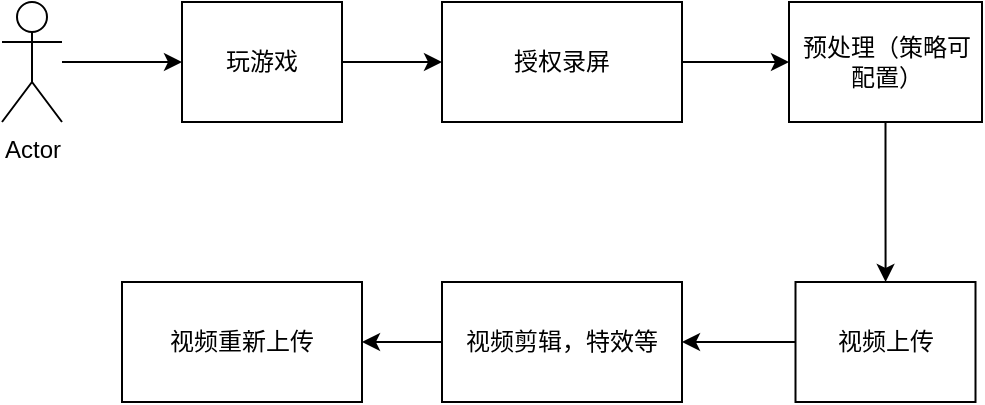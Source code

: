 <mxfile version="13.8.9-1" type="github">
  <diagram id="6kPdP18YIkzgaYUny7Zx" name="Page-1">
    <mxGraphModel dx="1422" dy="713" grid="1" gridSize="10" guides="1" tooltips="1" connect="1" arrows="1" fold="1" page="1" pageScale="1" pageWidth="827" pageHeight="1169" math="0" shadow="0">
      <root>
        <mxCell id="0" />
        <mxCell id="1" parent="0" />
        <mxCell id="pqINeZ5Rw_kRHcZtQRDz-9" value="" style="edgeStyle=orthogonalEdgeStyle;rounded=0;orthogonalLoop=1;jettySize=auto;html=1;" edge="1" parent="1" source="pqINeZ5Rw_kRHcZtQRDz-1" target="pqINeZ5Rw_kRHcZtQRDz-2">
          <mxGeometry relative="1" as="geometry" />
        </mxCell>
        <mxCell id="pqINeZ5Rw_kRHcZtQRDz-1" value="Actor" style="shape=umlActor;verticalLabelPosition=bottom;verticalAlign=top;html=1;outlineConnect=0;" vertex="1" parent="1">
          <mxGeometry x="20" y="330" width="30" height="60" as="geometry" />
        </mxCell>
        <mxCell id="pqINeZ5Rw_kRHcZtQRDz-10" value="" style="edgeStyle=orthogonalEdgeStyle;rounded=0;orthogonalLoop=1;jettySize=auto;html=1;" edge="1" parent="1" source="pqINeZ5Rw_kRHcZtQRDz-2" target="pqINeZ5Rw_kRHcZtQRDz-3">
          <mxGeometry relative="1" as="geometry" />
        </mxCell>
        <mxCell id="pqINeZ5Rw_kRHcZtQRDz-2" value="玩游戏" style="rounded=0;whiteSpace=wrap;html=1;" vertex="1" parent="1">
          <mxGeometry x="110" y="330" width="80" height="60" as="geometry" />
        </mxCell>
        <mxCell id="pqINeZ5Rw_kRHcZtQRDz-11" value="" style="edgeStyle=orthogonalEdgeStyle;rounded=0;orthogonalLoop=1;jettySize=auto;html=1;" edge="1" parent="1" source="pqINeZ5Rw_kRHcZtQRDz-3" target="pqINeZ5Rw_kRHcZtQRDz-4">
          <mxGeometry relative="1" as="geometry" />
        </mxCell>
        <mxCell id="pqINeZ5Rw_kRHcZtQRDz-3" value="授权录屏" style="rounded=0;whiteSpace=wrap;html=1;" vertex="1" parent="1">
          <mxGeometry x="240" y="330" width="120" height="60" as="geometry" />
        </mxCell>
        <mxCell id="pqINeZ5Rw_kRHcZtQRDz-12" value="" style="edgeStyle=orthogonalEdgeStyle;rounded=0;orthogonalLoop=1;jettySize=auto;html=1;" edge="1" parent="1" source="pqINeZ5Rw_kRHcZtQRDz-4" target="pqINeZ5Rw_kRHcZtQRDz-5">
          <mxGeometry relative="1" as="geometry" />
        </mxCell>
        <mxCell id="pqINeZ5Rw_kRHcZtQRDz-4" value="预处理（策略可配置）" style="rounded=0;whiteSpace=wrap;html=1;" vertex="1" parent="1">
          <mxGeometry x="413.5" y="330" width="96.5" height="60" as="geometry" />
        </mxCell>
        <mxCell id="pqINeZ5Rw_kRHcZtQRDz-13" value="" style="edgeStyle=orthogonalEdgeStyle;rounded=0;orthogonalLoop=1;jettySize=auto;html=1;" edge="1" parent="1" source="pqINeZ5Rw_kRHcZtQRDz-5" target="pqINeZ5Rw_kRHcZtQRDz-7">
          <mxGeometry relative="1" as="geometry" />
        </mxCell>
        <mxCell id="pqINeZ5Rw_kRHcZtQRDz-5" value="视频上传" style="rounded=0;whiteSpace=wrap;html=1;" vertex="1" parent="1">
          <mxGeometry x="416.75" y="470" width="90" height="60" as="geometry" />
        </mxCell>
        <mxCell id="pqINeZ5Rw_kRHcZtQRDz-6" value="视频重新上传" style="rounded=0;whiteSpace=wrap;html=1;" vertex="1" parent="1">
          <mxGeometry x="80" y="470" width="120" height="60" as="geometry" />
        </mxCell>
        <mxCell id="pqINeZ5Rw_kRHcZtQRDz-14" value="" style="edgeStyle=orthogonalEdgeStyle;rounded=0;orthogonalLoop=1;jettySize=auto;html=1;" edge="1" parent="1" source="pqINeZ5Rw_kRHcZtQRDz-7" target="pqINeZ5Rw_kRHcZtQRDz-6">
          <mxGeometry relative="1" as="geometry" />
        </mxCell>
        <mxCell id="pqINeZ5Rw_kRHcZtQRDz-7" value="视频剪辑，特效等" style="rounded=0;whiteSpace=wrap;html=1;" vertex="1" parent="1">
          <mxGeometry x="240" y="470" width="120" height="60" as="geometry" />
        </mxCell>
      </root>
    </mxGraphModel>
  </diagram>
</mxfile>
